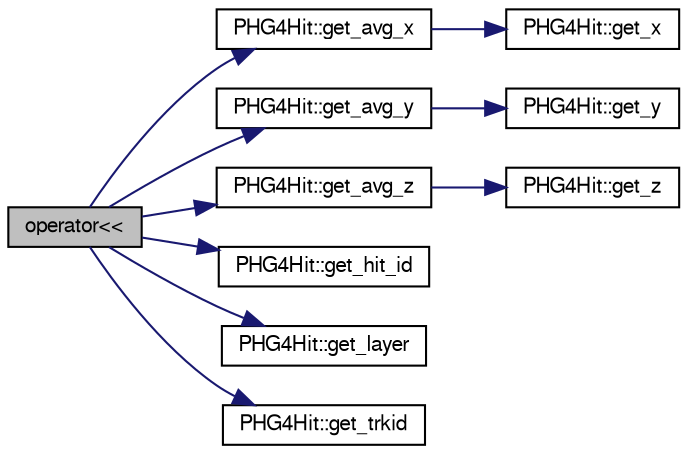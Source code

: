 digraph "operator&lt;&lt;"
{
  bgcolor="transparent";
  edge [fontname="FreeSans",fontsize="10",labelfontname="FreeSans",labelfontsize="10"];
  node [fontname="FreeSans",fontsize="10",shape=record];
  rankdir="LR";
  Node1 [label="operator\<\<",height=0.2,width=0.4,color="black", fillcolor="grey75", style="filled" fontcolor="black"];
  Node1 -> Node2 [color="midnightblue",fontsize="10",style="solid",fontname="FreeSans"];
  Node2 [label="PHG4Hit::get_avg_x",height=0.2,width=0.4,color="black",URL="$d3/d9e/classPHG4Hit.html#a99663034e71d3f324eb878eb0e3b36ba"];
  Node2 -> Node3 [color="midnightblue",fontsize="10",style="solid",fontname="FreeSans"];
  Node3 [label="PHG4Hit::get_x",height=0.2,width=0.4,color="black",URL="$d3/d9e/classPHG4Hit.html#a69cc7aee827e3da7cf86e87418f9211b"];
  Node1 -> Node4 [color="midnightblue",fontsize="10",style="solid",fontname="FreeSans"];
  Node4 [label="PHG4Hit::get_avg_y",height=0.2,width=0.4,color="black",URL="$d3/d9e/classPHG4Hit.html#a880ee4134d36a1b558ec9eed831f376a"];
  Node4 -> Node5 [color="midnightblue",fontsize="10",style="solid",fontname="FreeSans"];
  Node5 [label="PHG4Hit::get_y",height=0.2,width=0.4,color="black",URL="$d3/d9e/classPHG4Hit.html#a17de3a9c9dc84ce4a50fc89082689d55"];
  Node1 -> Node6 [color="midnightblue",fontsize="10",style="solid",fontname="FreeSans"];
  Node6 [label="PHG4Hit::get_avg_z",height=0.2,width=0.4,color="black",URL="$d3/d9e/classPHG4Hit.html#a7dce2f1e781d7c94af5b27400165d76c"];
  Node6 -> Node7 [color="midnightblue",fontsize="10",style="solid",fontname="FreeSans"];
  Node7 [label="PHG4Hit::get_z",height=0.2,width=0.4,color="black",URL="$d3/d9e/classPHG4Hit.html#a06fcf6b2cbcc8413ca3d6a172458e94e"];
  Node1 -> Node8 [color="midnightblue",fontsize="10",style="solid",fontname="FreeSans"];
  Node8 [label="PHG4Hit::get_hit_id",height=0.2,width=0.4,color="black",URL="$d3/d9e/classPHG4Hit.html#acea6b2f3763d899e4de3765b9b5c6e51"];
  Node1 -> Node9 [color="midnightblue",fontsize="10",style="solid",fontname="FreeSans"];
  Node9 [label="PHG4Hit::get_layer",height=0.2,width=0.4,color="black",URL="$d3/d9e/classPHG4Hit.html#a8992f01396d51ebf6c85dd2859e13a6b"];
  Node1 -> Node10 [color="midnightblue",fontsize="10",style="solid",fontname="FreeSans"];
  Node10 [label="PHG4Hit::get_trkid",height=0.2,width=0.4,color="black",URL="$d3/d9e/classPHG4Hit.html#ac19cdd97dbd9b8154b8012ec0de01f76"];
}
